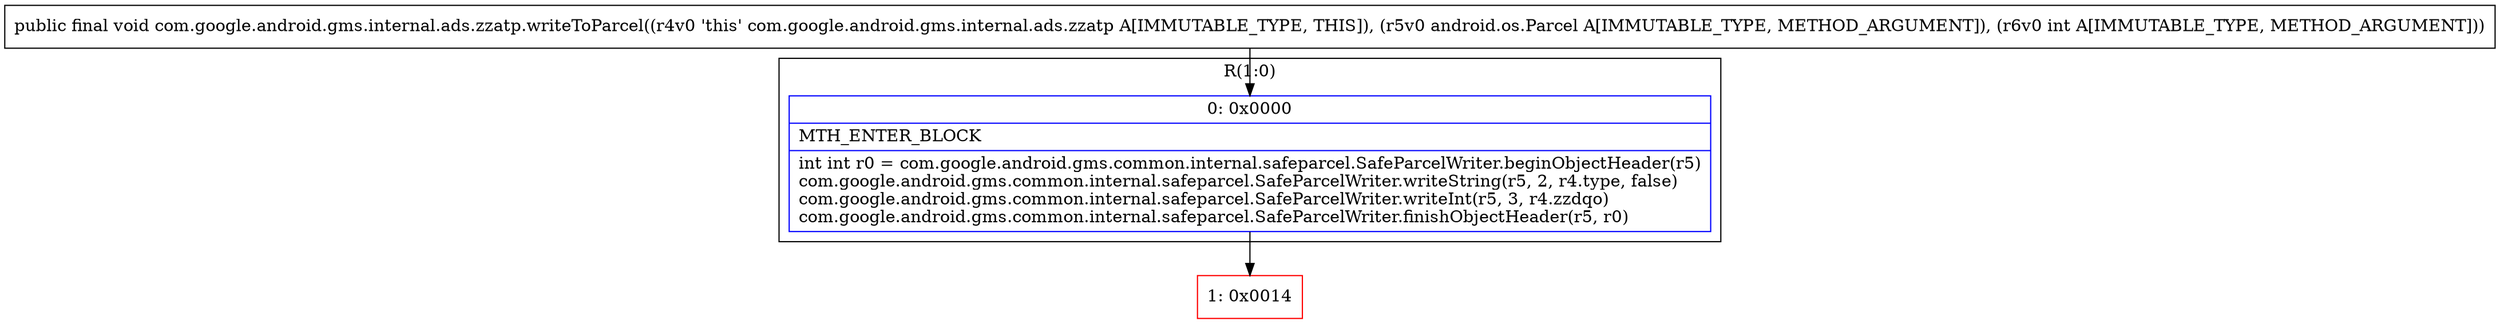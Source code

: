 digraph "CFG forcom.google.android.gms.internal.ads.zzatp.writeToParcel(Landroid\/os\/Parcel;I)V" {
subgraph cluster_Region_1130259003 {
label = "R(1:0)";
node [shape=record,color=blue];
Node_0 [shape=record,label="{0\:\ 0x0000|MTH_ENTER_BLOCK\l|int int r0 = com.google.android.gms.common.internal.safeparcel.SafeParcelWriter.beginObjectHeader(r5)\lcom.google.android.gms.common.internal.safeparcel.SafeParcelWriter.writeString(r5, 2, r4.type, false)\lcom.google.android.gms.common.internal.safeparcel.SafeParcelWriter.writeInt(r5, 3, r4.zzdqo)\lcom.google.android.gms.common.internal.safeparcel.SafeParcelWriter.finishObjectHeader(r5, r0)\l}"];
}
Node_1 [shape=record,color=red,label="{1\:\ 0x0014}"];
MethodNode[shape=record,label="{public final void com.google.android.gms.internal.ads.zzatp.writeToParcel((r4v0 'this' com.google.android.gms.internal.ads.zzatp A[IMMUTABLE_TYPE, THIS]), (r5v0 android.os.Parcel A[IMMUTABLE_TYPE, METHOD_ARGUMENT]), (r6v0 int A[IMMUTABLE_TYPE, METHOD_ARGUMENT])) }"];
MethodNode -> Node_0;
Node_0 -> Node_1;
}

